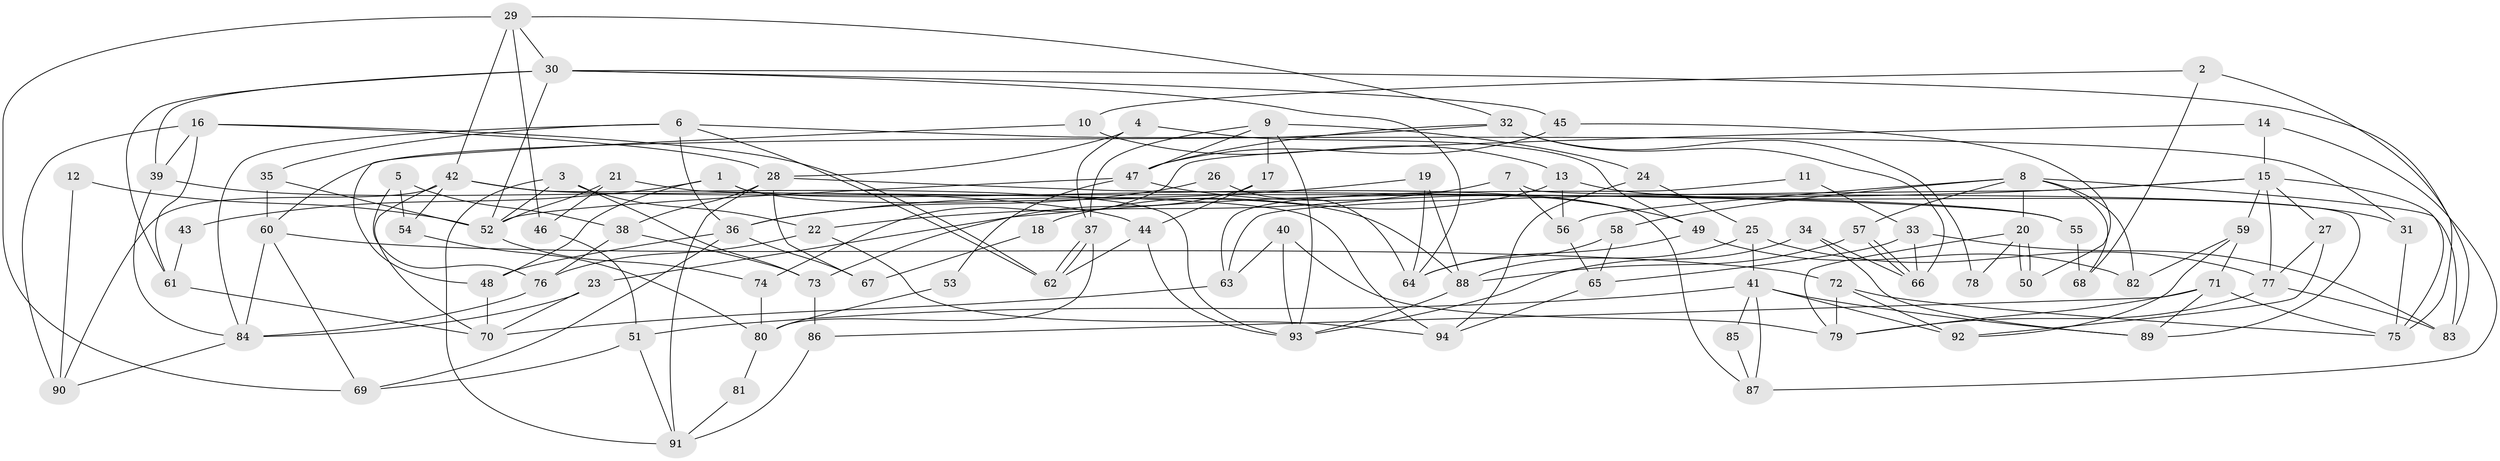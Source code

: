// coarse degree distribution, {2: 0.14893617021276595, 6: 0.10638297872340426, 5: 0.2553191489361702, 3: 0.10638297872340426, 4: 0.2127659574468085, 7: 0.0851063829787234, 8: 0.0425531914893617, 11: 0.02127659574468085, 12: 0.02127659574468085}
// Generated by graph-tools (version 1.1) at 2025/54/03/04/25 21:54:12]
// undirected, 94 vertices, 188 edges
graph export_dot {
graph [start="1"]
  node [color=gray90,style=filled];
  1;
  2;
  3;
  4;
  5;
  6;
  7;
  8;
  9;
  10;
  11;
  12;
  13;
  14;
  15;
  16;
  17;
  18;
  19;
  20;
  21;
  22;
  23;
  24;
  25;
  26;
  27;
  28;
  29;
  30;
  31;
  32;
  33;
  34;
  35;
  36;
  37;
  38;
  39;
  40;
  41;
  42;
  43;
  44;
  45;
  46;
  47;
  48;
  49;
  50;
  51;
  52;
  53;
  54;
  55;
  56;
  57;
  58;
  59;
  60;
  61;
  62;
  63;
  64;
  65;
  66;
  67;
  68;
  69;
  70;
  71;
  72;
  73;
  74;
  75;
  76;
  77;
  78;
  79;
  80;
  81;
  82;
  83;
  84;
  85;
  86;
  87;
  88;
  89;
  90;
  91;
  92;
  93;
  94;
  1 -- 87;
  1 -- 48;
  1 -- 43;
  1 -- 88;
  2 -- 75;
  2 -- 68;
  2 -- 10;
  3 -- 22;
  3 -- 52;
  3 -- 73;
  3 -- 91;
  4 -- 49;
  4 -- 37;
  4 -- 28;
  5 -- 38;
  5 -- 76;
  5 -- 54;
  6 -- 62;
  6 -- 84;
  6 -- 31;
  6 -- 35;
  6 -- 36;
  7 -- 56;
  7 -- 89;
  7 -- 22;
  8 -- 83;
  8 -- 57;
  8 -- 20;
  8 -- 56;
  8 -- 58;
  8 -- 68;
  8 -- 82;
  9 -- 24;
  9 -- 93;
  9 -- 17;
  9 -- 37;
  9 -- 47;
  10 -- 48;
  10 -- 13;
  11 -- 63;
  11 -- 33;
  12 -- 52;
  12 -- 90;
  13 -- 31;
  13 -- 18;
  13 -- 56;
  14 -- 15;
  14 -- 74;
  14 -- 87;
  15 -- 63;
  15 -- 59;
  15 -- 23;
  15 -- 27;
  15 -- 75;
  15 -- 77;
  16 -- 62;
  16 -- 90;
  16 -- 28;
  16 -- 39;
  16 -- 61;
  17 -- 73;
  17 -- 44;
  18 -- 67;
  19 -- 36;
  19 -- 64;
  19 -- 88;
  20 -- 50;
  20 -- 50;
  20 -- 78;
  20 -- 79;
  21 -- 94;
  21 -- 52;
  21 -- 46;
  22 -- 76;
  22 -- 94;
  23 -- 84;
  23 -- 70;
  24 -- 94;
  24 -- 25;
  25 -- 88;
  25 -- 77;
  25 -- 41;
  26 -- 36;
  26 -- 64;
  27 -- 77;
  27 -- 92;
  28 -- 38;
  28 -- 55;
  28 -- 67;
  28 -- 91;
  29 -- 46;
  29 -- 32;
  29 -- 30;
  29 -- 42;
  29 -- 69;
  30 -- 39;
  30 -- 45;
  30 -- 52;
  30 -- 61;
  30 -- 64;
  30 -- 83;
  31 -- 75;
  32 -- 66;
  32 -- 47;
  32 -- 60;
  32 -- 78;
  33 -- 83;
  33 -- 66;
  33 -- 65;
  34 -- 89;
  34 -- 93;
  34 -- 66;
  35 -- 60;
  35 -- 52;
  36 -- 69;
  36 -- 48;
  36 -- 67;
  37 -- 62;
  37 -- 62;
  37 -- 80;
  38 -- 73;
  38 -- 76;
  39 -- 44;
  39 -- 84;
  40 -- 79;
  40 -- 93;
  40 -- 63;
  41 -- 92;
  41 -- 51;
  41 -- 85;
  41 -- 87;
  41 -- 89;
  42 -- 70;
  42 -- 54;
  42 -- 55;
  42 -- 90;
  42 -- 93;
  43 -- 61;
  44 -- 93;
  44 -- 62;
  45 -- 47;
  45 -- 50;
  46 -- 51;
  47 -- 52;
  47 -- 49;
  47 -- 53;
  48 -- 70;
  49 -- 64;
  49 -- 82;
  51 -- 91;
  51 -- 69;
  52 -- 74;
  53 -- 80;
  54 -- 80;
  55 -- 68;
  56 -- 65;
  57 -- 88;
  57 -- 66;
  57 -- 66;
  58 -- 65;
  58 -- 64;
  59 -- 92;
  59 -- 82;
  59 -- 71;
  60 -- 69;
  60 -- 72;
  60 -- 84;
  61 -- 70;
  63 -- 70;
  65 -- 94;
  71 -- 75;
  71 -- 79;
  71 -- 86;
  71 -- 89;
  72 -- 79;
  72 -- 75;
  72 -- 92;
  73 -- 86;
  74 -- 80;
  76 -- 84;
  77 -- 79;
  77 -- 83;
  80 -- 81;
  81 -- 91;
  84 -- 90;
  85 -- 87;
  86 -- 91;
  88 -- 93;
}
